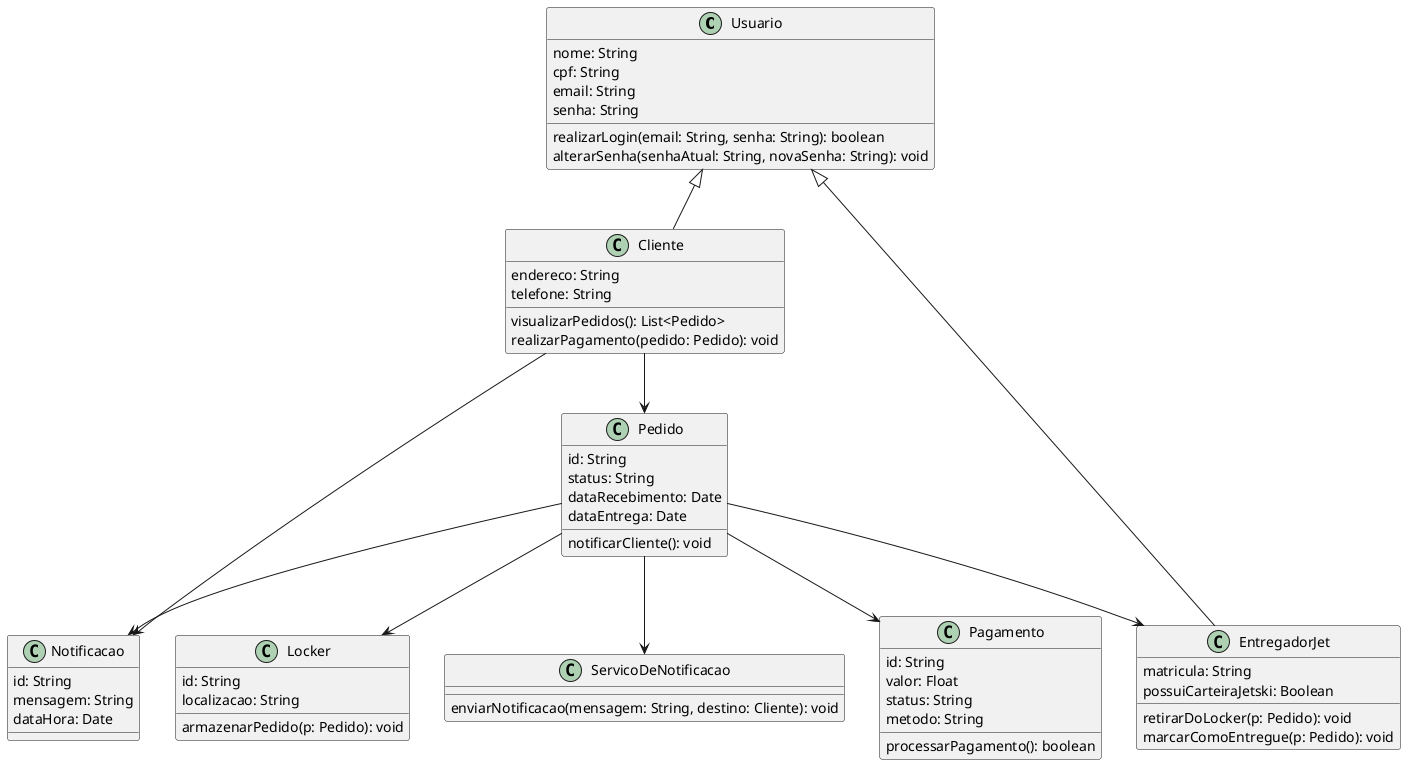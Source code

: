 @startuml

class Usuario {
  nome: String
  cpf: String
  email: String
  senha: String
  realizarLogin(email: String, senha: String): boolean
  alterarSenha(senhaAtual: String, novaSenha: String): void
}

class Cliente {
  endereco: String
  telefone: String
  visualizarPedidos(): List<Pedido>
  realizarPagamento(pedido: Pedido): void
}

class EntregadorJet {
  matricula: String
  possuiCarteiraJetski: Boolean
  retirarDoLocker(p: Pedido): void
  marcarComoEntregue(p: Pedido): void
}

class Pedido {
  id: String
  status: String
  dataRecebimento: Date
  dataEntrega: Date
  notificarCliente(): void
}

class Locker {
  id: String
  localizacao: String
  armazenarPedido(p: Pedido): void
}

class Notificacao {
  id: String
  mensagem: String
  dataHora: Date
}

class ServicoDeNotificacao {
  enviarNotificacao(mensagem: String, destino: Cliente): void
}

class Pagamento {
  id: String
  valor: Float
  status: String
  metodo: String
  processarPagamento(): boolean
}


Usuario <|-- Cliente
Usuario <|-- EntregadorJet

Cliente  -->  Pedido
Cliente  -->  Notificacao
Pedido  -->  Locker
Pedido  -->  EntregadorJet
Pedido  -->  Notificacao
Pedido  -->  Pagamento
Pedido --> ServicoDeNotificacao

@enduml
